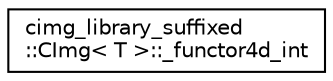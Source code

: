 digraph "Graphical Class Hierarchy"
{
 // LATEX_PDF_SIZE
  edge [fontname="Helvetica",fontsize="10",labelfontname="Helvetica",labelfontsize="10"];
  node [fontname="Helvetica",fontsize="10",shape=record];
  rankdir="LR";
  Node0 [label="cimg_library_suffixed\l::CImg\< T \>::_functor4d_int",height=0.2,width=0.4,color="black", fillcolor="white", style="filled",URL="$structcimg__library__suffixed_1_1CImg_1_1__functor4d__int.html",tooltip=" "];
}
